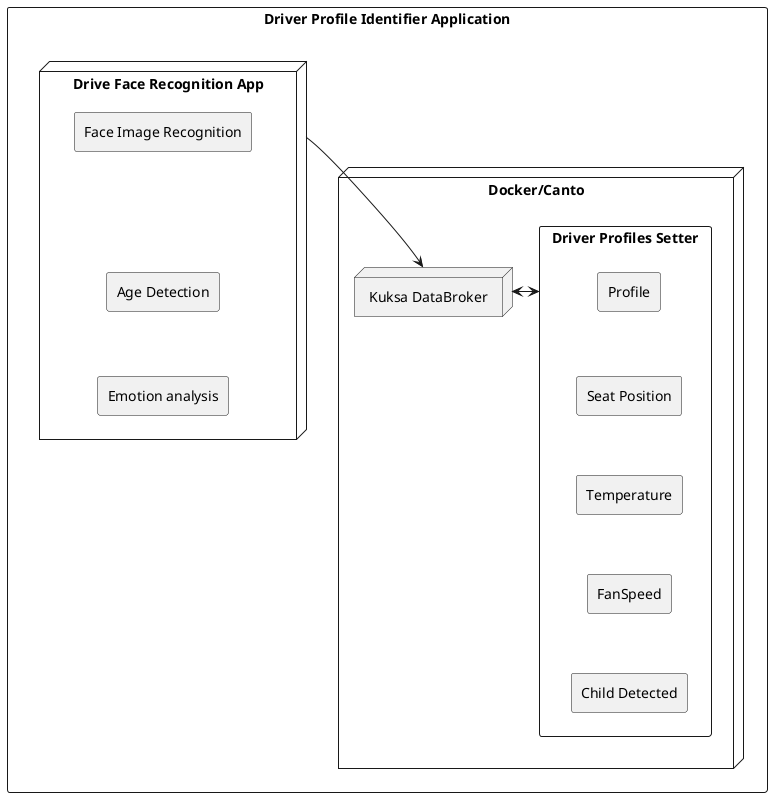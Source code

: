 @startuml Sdv Driver profile Application

skinparam SequenceMessageAlignment center

rectangle "Driver Profile Identifier Application"{



    node "Drive Face Recognition App" as driver_identifier_app{
        rectangle "Face Image Recognition" as image
        rectangle "Age Detection" as age
        rectangle "Emotion analysis" as emotion

        image -[hidden]down-> age
        age -[hidden]down-> emotion
    }
    node "Docker/Canto" as Container{
        node "Kuksa DataBroker" as DataBroker

        rectangle "Driver Profiles Setter" as signals{
            rectangle "Profile" as DriverName
            rectangle "Seat Position" as SeatPosition
            rectangle "Temperature" as Temperature
            rectangle "FanSpeed" as FanSpeed
            rectangle "Child Detected" as ChildDetected

            SeatPosition -[hidden]up-> DriverName
            Temperature -[hidden]up-> SeatPosition
            FanSpeed -[hidden]up-> Temperature
            ChildDetected -[hidden]up-> FanSpeed

        }
    }
    driver_identifier_app -[hidden]left-> DataBroker
    DataBroker -[hidden]left-> signals
    driver_identifier_app -[hidden]down-> signals
    signals -[hidden]down-> DataBroker
    driver_identifier_app -->DataBroker
    DataBroker <--> signals


}


@enduml